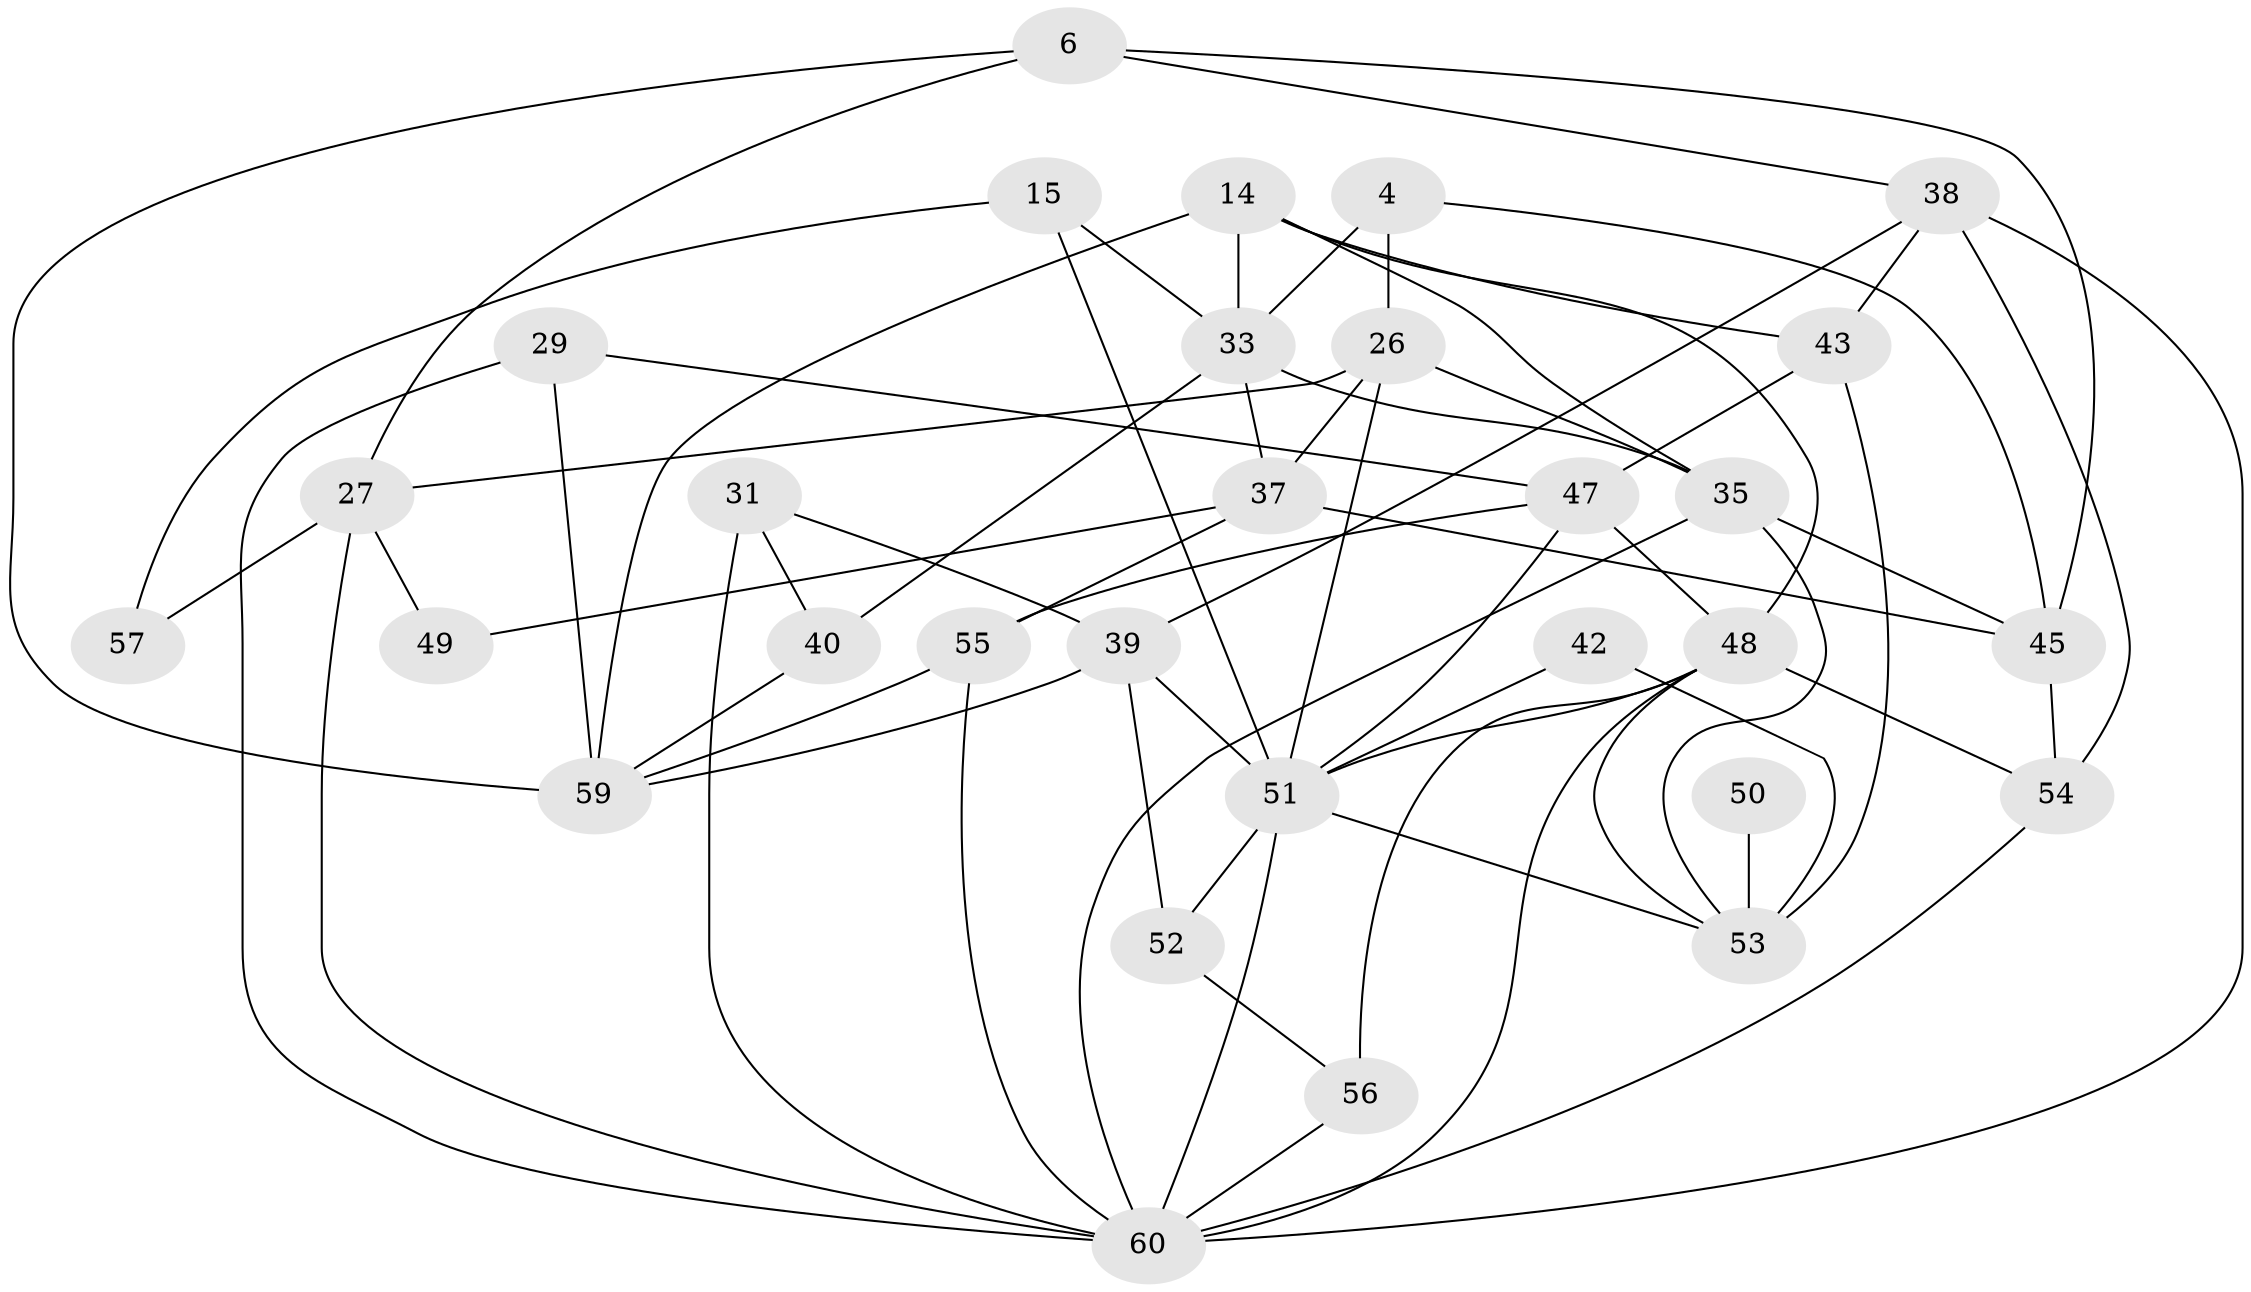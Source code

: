 // original degree distribution, {5: 0.2, 3: 0.31666666666666665, 4: 0.26666666666666666, 2: 0.1, 7: 0.05, 6: 0.05, 8: 0.016666666666666666}
// Generated by graph-tools (version 1.1) at 2025/49/03/09/25 04:49:54]
// undirected, 30 vertices, 67 edges
graph export_dot {
graph [start="1"]
  node [color=gray90,style=filled];
  4;
  6;
  14;
  15;
  26 [super="+3"];
  27 [super="+22"];
  29 [super="+9"];
  31;
  33 [super="+11+28"];
  35 [super="+23"];
  37;
  38 [super="+32"];
  39;
  40;
  42 [super="+8"];
  43 [super="+34"];
  45 [super="+41+17"];
  47;
  48 [super="+44+13"];
  49;
  50;
  51 [super="+7+36"];
  52;
  53 [super="+18"];
  54 [super="+19"];
  55 [super="+10"];
  56;
  57;
  59 [super="+58"];
  60 [super="+46"];
  4 -- 26;
  4 -- 45;
  4 -- 33;
  6 -- 38;
  6 -- 27;
  6 -- 59;
  6 -- 45;
  14 -- 43;
  14 -- 33 [weight=2];
  14 -- 59 [weight=2];
  14 -- 35;
  14 -- 48;
  15 -- 33 [weight=2];
  15 -- 51 [weight=2];
  15 -- 57;
  26 -- 37;
  26 -- 27;
  26 -- 35;
  26 -- 51;
  27 -- 49;
  27 -- 57;
  27 -- 60 [weight=2];
  29 -- 47;
  29 -- 59;
  29 -- 60;
  31 -- 39;
  31 -- 40;
  31 -- 60 [weight=3];
  33 -- 40;
  33 -- 35;
  33 -- 37;
  35 -- 53;
  35 -- 45;
  35 -- 60;
  37 -- 45 [weight=2];
  37 -- 49;
  37 -- 55;
  38 -- 54 [weight=2];
  38 -- 39 [weight=2];
  38 -- 43;
  38 -- 60 [weight=2];
  39 -- 52;
  39 -- 59;
  39 -- 51;
  40 -- 59;
  42 -- 53 [weight=2];
  42 -- 51;
  43 -- 47 [weight=2];
  43 -- 53 [weight=2];
  45 -- 54 [weight=2];
  47 -- 48 [weight=2];
  47 -- 51 [weight=2];
  47 -- 55;
  48 -- 53 [weight=2];
  48 -- 54 [weight=2];
  48 -- 56;
  48 -- 60 [weight=2];
  48 -- 51;
  50 -- 53 [weight=2];
  51 -- 60 [weight=2];
  51 -- 53;
  51 -- 52;
  52 -- 56;
  54 -- 60;
  55 -- 59;
  55 -- 60;
  56 -- 60;
}
